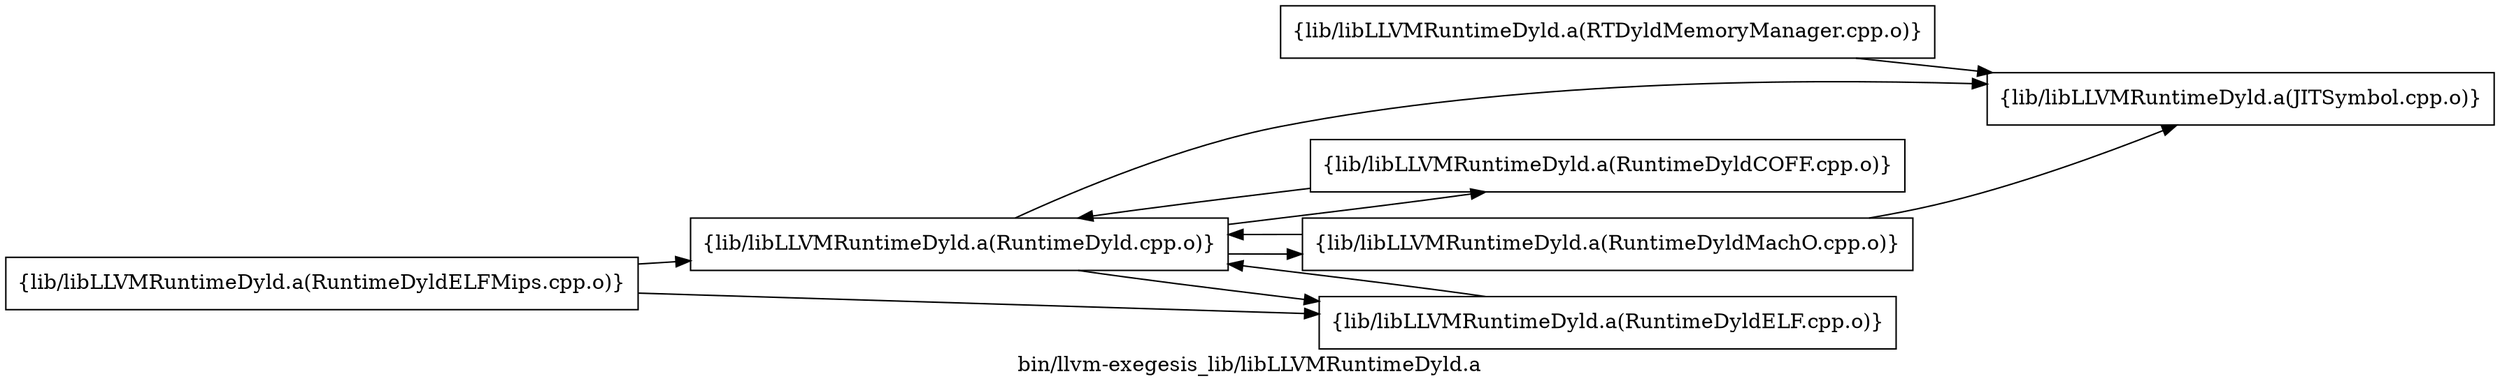digraph "bin/llvm-exegesis_lib/libLLVMRuntimeDyld.a" {
	label="bin/llvm-exegesis_lib/libLLVMRuntimeDyld.a";
	rankdir=LR;

	Node0x55b45cbb8818 [shape=record,shape=box,group=0,label="{lib/libLLVMRuntimeDyld.a(JITSymbol.cpp.o)}"];
	Node0x55b45cbb9358 [shape=record,shape=box,group=0,label="{lib/libLLVMRuntimeDyld.a(RTDyldMemoryManager.cpp.o)}"];
	Node0x55b45cbb9358 -> Node0x55b45cbb8818;
	Node0x55b45cbb95d8 [shape=record,shape=box,group=0,label="{lib/libLLVMRuntimeDyld.a(RuntimeDyld.cpp.o)}"];
	Node0x55b45cbb95d8 -> Node0x55b45cbb8818;
	Node0x55b45cbb95d8 -> Node0x55b45cbba398;
	Node0x55b45cbb95d8 -> Node0x55b45cbba5c8;
	Node0x55b45cbb95d8 -> Node0x55b45cbbecb8;
	Node0x55b45cbba398 [shape=record,shape=box,group=0,label="{lib/libLLVMRuntimeDyld.a(RuntimeDyldCOFF.cpp.o)}"];
	Node0x55b45cbba398 -> Node0x55b45cbb95d8;
	Node0x55b45cbba5c8 [shape=record,shape=box,group=0,label="{lib/libLLVMRuntimeDyld.a(RuntimeDyldELF.cpp.o)}"];
	Node0x55b45cbba5c8 -> Node0x55b45cbb95d8;
	Node0x55b45cbbecb8 [shape=record,shape=box,group=0,label="{lib/libLLVMRuntimeDyld.a(RuntimeDyldMachO.cpp.o)}"];
	Node0x55b45cbbecb8 -> Node0x55b45cbb8818;
	Node0x55b45cbbecb8 -> Node0x55b45cbb95d8;
	Node0x55b45cbbe588 [shape=record,shape=box,group=0,label="{lib/libLLVMRuntimeDyld.a(RuntimeDyldELFMips.cpp.o)}"];
	Node0x55b45cbbe588 -> Node0x55b45cbb95d8;
	Node0x55b45cbbe588 -> Node0x55b45cbba5c8;
}
